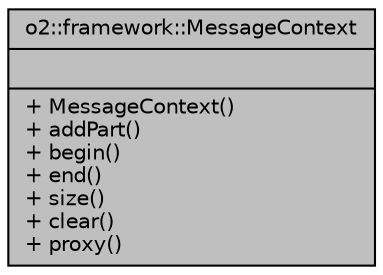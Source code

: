 digraph "o2::framework::MessageContext"
{
 // INTERACTIVE_SVG=YES
  bgcolor="transparent";
  edge [fontname="Helvetica",fontsize="10",labelfontname="Helvetica",labelfontsize="10"];
  node [fontname="Helvetica",fontsize="10",shape=record];
  Node1 [label="{o2::framework::MessageContext\n||+ MessageContext()\l+ addPart()\l+ begin()\l+ end()\l+ size()\l+ clear()\l+ proxy()\l}",height=0.2,width=0.4,color="black", fillcolor="grey75", style="filled" fontcolor="black"];
}
